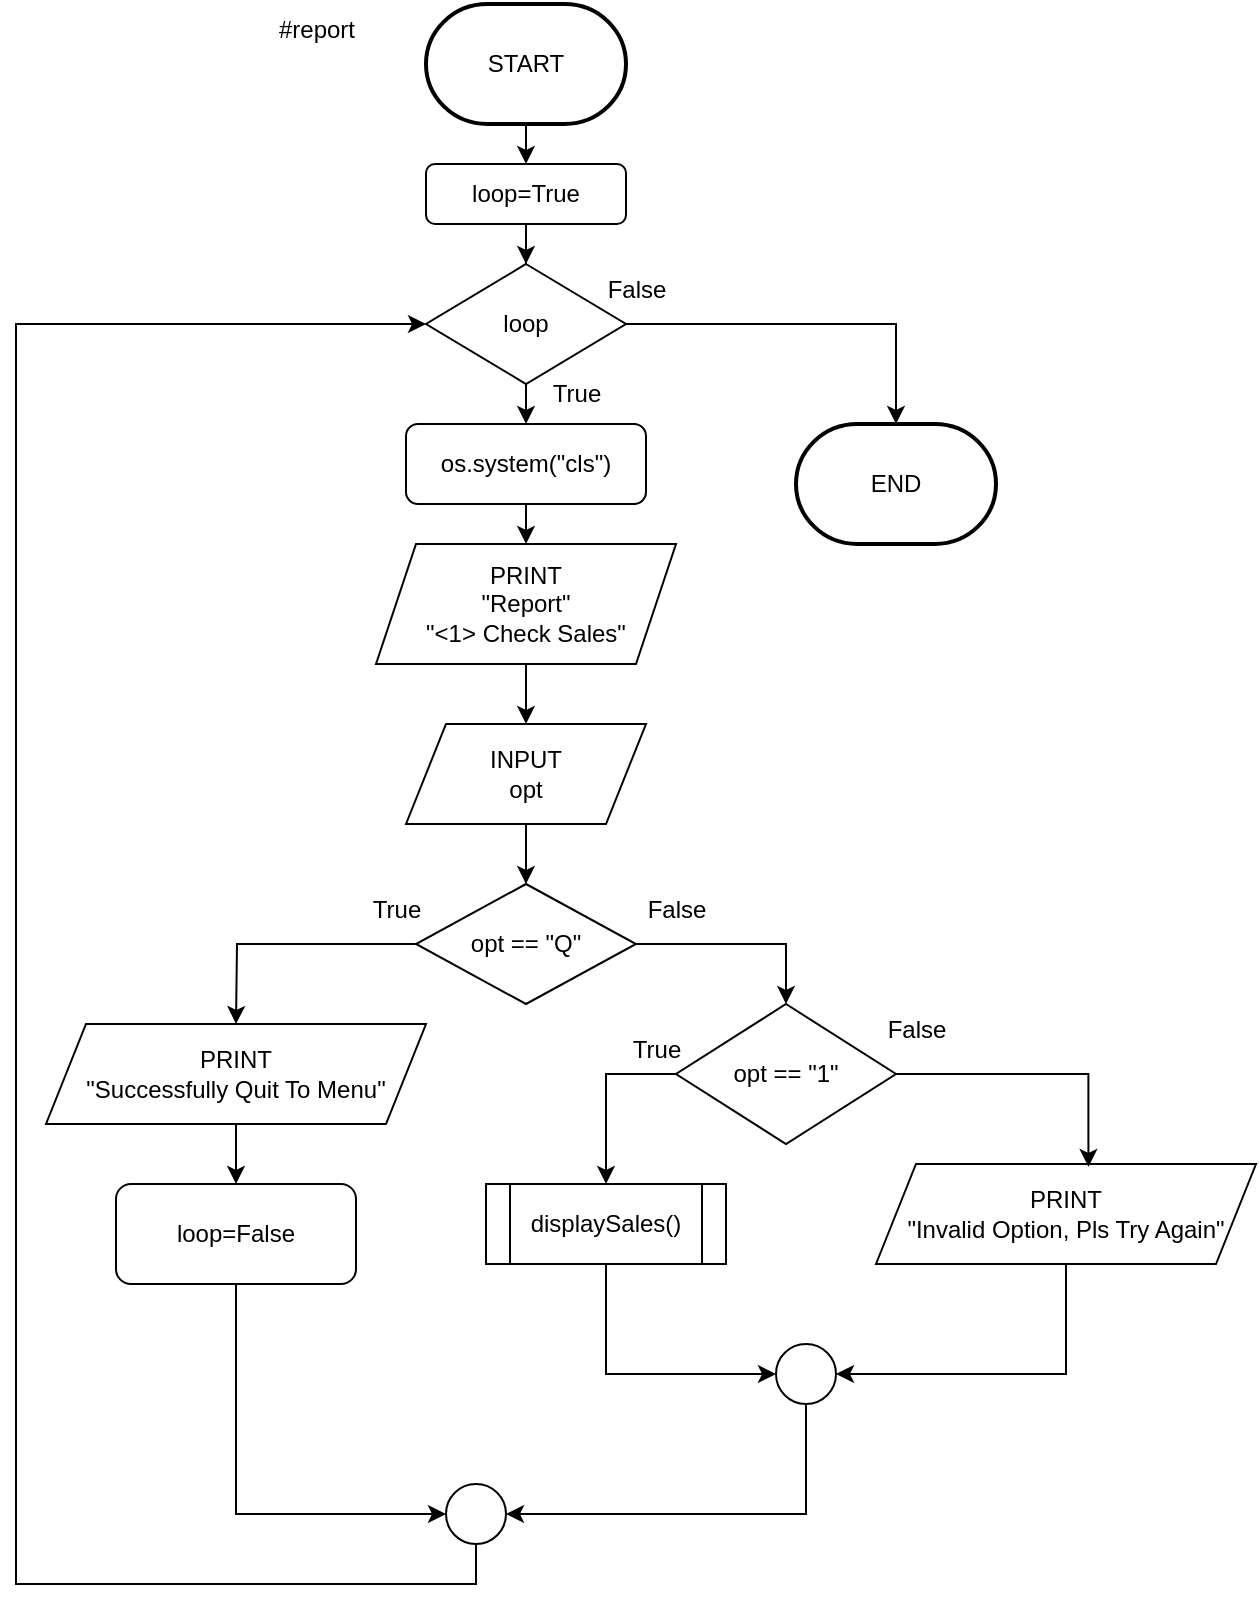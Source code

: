 <mxfile version="22.0.2" type="device" pages="2">
  <diagram name="report" id="3ghufE1k780SaZ0OnpPj">
    <mxGraphModel dx="1600" dy="760" grid="1" gridSize="10" guides="1" tooltips="1" connect="1" arrows="1" fold="1" page="1" pageScale="1" pageWidth="850" pageHeight="1100" math="0" shadow="0">
      <root>
        <mxCell id="0" />
        <mxCell id="1" parent="0" />
        <mxCell id="rksVfkWokpSS6VrkFTcD-38" style="edgeStyle=orthogonalEdgeStyle;rounded=0;orthogonalLoop=1;jettySize=auto;html=1;exitX=0.5;exitY=1;exitDx=0;exitDy=0;" edge="1" parent="1" source="rksVfkWokpSS6VrkFTcD-2" target="rksVfkWokpSS6VrkFTcD-7">
          <mxGeometry relative="1" as="geometry" />
        </mxCell>
        <mxCell id="rksVfkWokpSS6VrkFTcD-2" value="loop=True" style="rounded=1;whiteSpace=wrap;html=1;" vertex="1" parent="1">
          <mxGeometry x="435" y="100" width="100" height="30" as="geometry" />
        </mxCell>
        <mxCell id="rksVfkWokpSS6VrkFTcD-5" value="END" style="strokeWidth=2;html=1;shape=mxgraph.flowchart.terminator;whiteSpace=wrap;" vertex="1" parent="1">
          <mxGeometry x="620" y="230" width="100" height="60" as="geometry" />
        </mxCell>
        <mxCell id="rksVfkWokpSS6VrkFTcD-44" style="edgeStyle=orthogonalEdgeStyle;rounded=0;orthogonalLoop=1;jettySize=auto;html=1;exitX=0.5;exitY=1;exitDx=0;exitDy=0;exitPerimeter=0;entryX=0.5;entryY=0;entryDx=0;entryDy=0;" edge="1" parent="1" source="rksVfkWokpSS6VrkFTcD-6" target="rksVfkWokpSS6VrkFTcD-2">
          <mxGeometry relative="1" as="geometry" />
        </mxCell>
        <mxCell id="rksVfkWokpSS6VrkFTcD-6" value="START" style="strokeWidth=2;html=1;shape=mxgraph.flowchart.terminator;whiteSpace=wrap;" vertex="1" parent="1">
          <mxGeometry x="435" y="20" width="100" height="60" as="geometry" />
        </mxCell>
        <mxCell id="rksVfkWokpSS6VrkFTcD-39" style="edgeStyle=orthogonalEdgeStyle;rounded=0;orthogonalLoop=1;jettySize=auto;html=1;exitX=0.5;exitY=1;exitDx=0;exitDy=0;entryX=0.5;entryY=0;entryDx=0;entryDy=0;" edge="1" parent="1" source="rksVfkWokpSS6VrkFTcD-7" target="rksVfkWokpSS6VrkFTcD-8">
          <mxGeometry relative="1" as="geometry" />
        </mxCell>
        <mxCell id="rksVfkWokpSS6VrkFTcD-7" value="loop" style="rhombus;whiteSpace=wrap;html=1;" vertex="1" parent="1">
          <mxGeometry x="435" y="150" width="100" height="60" as="geometry" />
        </mxCell>
        <mxCell id="rksVfkWokpSS6VrkFTcD-41" style="edgeStyle=orthogonalEdgeStyle;rounded=0;orthogonalLoop=1;jettySize=auto;html=1;exitX=0.5;exitY=1;exitDx=0;exitDy=0;entryX=0.5;entryY=0;entryDx=0;entryDy=0;" edge="1" parent="1" source="rksVfkWokpSS6VrkFTcD-8" target="rksVfkWokpSS6VrkFTcD-9">
          <mxGeometry relative="1" as="geometry" />
        </mxCell>
        <mxCell id="rksVfkWokpSS6VrkFTcD-8" value="os.system(&quot;cls&quot;)" style="rounded=1;whiteSpace=wrap;html=1;" vertex="1" parent="1">
          <mxGeometry x="425" y="230" width="120" height="40" as="geometry" />
        </mxCell>
        <mxCell id="rksVfkWokpSS6VrkFTcD-42" style="edgeStyle=orthogonalEdgeStyle;rounded=0;orthogonalLoop=1;jettySize=auto;html=1;exitX=0.5;exitY=1;exitDx=0;exitDy=0;entryX=0.5;entryY=0;entryDx=0;entryDy=0;" edge="1" parent="1" source="rksVfkWokpSS6VrkFTcD-9" target="rksVfkWokpSS6VrkFTcD-10">
          <mxGeometry relative="1" as="geometry" />
        </mxCell>
        <mxCell id="rksVfkWokpSS6VrkFTcD-9" value="PRINT&lt;br&gt;&quot;Report&quot;&lt;br&gt;&quot;&amp;lt;1&amp;gt; Check Sales&quot;" style="shape=parallelogram;perimeter=parallelogramPerimeter;whiteSpace=wrap;html=1;fixedSize=1;" vertex="1" parent="1">
          <mxGeometry x="410" y="290" width="150" height="60" as="geometry" />
        </mxCell>
        <mxCell id="rksVfkWokpSS6VrkFTcD-43" style="edgeStyle=orthogonalEdgeStyle;rounded=0;orthogonalLoop=1;jettySize=auto;html=1;exitX=0.5;exitY=1;exitDx=0;exitDy=0;" edge="1" parent="1" source="rksVfkWokpSS6VrkFTcD-10" target="rksVfkWokpSS6VrkFTcD-15">
          <mxGeometry relative="1" as="geometry" />
        </mxCell>
        <mxCell id="rksVfkWokpSS6VrkFTcD-10" value="INPUT&lt;br&gt;opt" style="shape=parallelogram;perimeter=parallelogramPerimeter;whiteSpace=wrap;html=1;fixedSize=1;" vertex="1" parent="1">
          <mxGeometry x="425" y="380" width="120" height="50" as="geometry" />
        </mxCell>
        <mxCell id="rksVfkWokpSS6VrkFTcD-17" style="edgeStyle=orthogonalEdgeStyle;rounded=0;orthogonalLoop=1;jettySize=auto;html=1;exitX=0;exitY=0.5;exitDx=0;exitDy=0;" edge="1" parent="1" source="rksVfkWokpSS6VrkFTcD-15">
          <mxGeometry relative="1" as="geometry">
            <mxPoint x="340" y="530" as="targetPoint" />
          </mxGeometry>
        </mxCell>
        <mxCell id="rksVfkWokpSS6VrkFTcD-23" style="edgeStyle=orthogonalEdgeStyle;rounded=0;orthogonalLoop=1;jettySize=auto;html=1;exitX=1;exitY=0.5;exitDx=0;exitDy=0;entryX=0.5;entryY=0;entryDx=0;entryDy=0;" edge="1" parent="1" source="rksVfkWokpSS6VrkFTcD-15" target="rksVfkWokpSS6VrkFTcD-22">
          <mxGeometry relative="1" as="geometry" />
        </mxCell>
        <mxCell id="rksVfkWokpSS6VrkFTcD-15" value="opt == &quot;Q&quot;" style="rhombus;whiteSpace=wrap;html=1;" vertex="1" parent="1">
          <mxGeometry x="430" y="460" width="110" height="60" as="geometry" />
        </mxCell>
        <mxCell id="rksVfkWokpSS6VrkFTcD-19" style="edgeStyle=orthogonalEdgeStyle;rounded=0;orthogonalLoop=1;jettySize=auto;html=1;exitX=0.5;exitY=1;exitDx=0;exitDy=0;entryX=0.5;entryY=0;entryDx=0;entryDy=0;" edge="1" parent="1" target="rksVfkWokpSS6VrkFTcD-18">
          <mxGeometry relative="1" as="geometry">
            <mxPoint x="340" y="580" as="sourcePoint" />
          </mxGeometry>
        </mxCell>
        <mxCell id="rksVfkWokpSS6VrkFTcD-16" value="PRINT&lt;br&gt;&quot;Successfully Quit To Menu&quot;" style="shape=parallelogram;perimeter=parallelogramPerimeter;whiteSpace=wrap;html=1;fixedSize=1;" vertex="1" parent="1">
          <mxGeometry x="245" y="530" width="190" height="50" as="geometry" />
        </mxCell>
        <mxCell id="rksVfkWokpSS6VrkFTcD-34" style="edgeStyle=orthogonalEdgeStyle;rounded=0;orthogonalLoop=1;jettySize=auto;html=1;exitX=0.5;exitY=1;exitDx=0;exitDy=0;entryX=0;entryY=0.5;entryDx=0;entryDy=0;" edge="1" parent="1" source="rksVfkWokpSS6VrkFTcD-18" target="rksVfkWokpSS6VrkFTcD-33">
          <mxGeometry relative="1" as="geometry" />
        </mxCell>
        <mxCell id="rksVfkWokpSS6VrkFTcD-18" value="loop=False" style="rounded=1;whiteSpace=wrap;html=1;" vertex="1" parent="1">
          <mxGeometry x="280" y="610" width="120" height="50" as="geometry" />
        </mxCell>
        <mxCell id="rksVfkWokpSS6VrkFTcD-20" value="True" style="text;html=1;align=center;verticalAlign=middle;resizable=0;points=[];autosize=1;strokeColor=none;fillColor=none;" vertex="1" parent="1">
          <mxGeometry x="395" y="458" width="50" height="30" as="geometry" />
        </mxCell>
        <mxCell id="rksVfkWokpSS6VrkFTcD-26" style="edgeStyle=orthogonalEdgeStyle;rounded=0;orthogonalLoop=1;jettySize=auto;html=1;exitX=0;exitY=0.5;exitDx=0;exitDy=0;entryX=0.5;entryY=0;entryDx=0;entryDy=0;" edge="1" parent="1" source="rksVfkWokpSS6VrkFTcD-22" target="rksVfkWokpSS6VrkFTcD-25">
          <mxGeometry relative="1" as="geometry" />
        </mxCell>
        <mxCell id="rksVfkWokpSS6VrkFTcD-22" value="opt == &quot;1&quot;" style="rhombus;whiteSpace=wrap;html=1;" vertex="1" parent="1">
          <mxGeometry x="560" y="520" width="110" height="70" as="geometry" />
        </mxCell>
        <mxCell id="rksVfkWokpSS6VrkFTcD-24" value="False" style="text;html=1;align=center;verticalAlign=middle;resizable=0;points=[];autosize=1;strokeColor=none;fillColor=none;" vertex="1" parent="1">
          <mxGeometry x="535" y="458" width="50" height="30" as="geometry" />
        </mxCell>
        <mxCell id="rksVfkWokpSS6VrkFTcD-31" style="edgeStyle=orthogonalEdgeStyle;rounded=0;orthogonalLoop=1;jettySize=auto;html=1;exitX=0.5;exitY=1;exitDx=0;exitDy=0;entryX=0;entryY=0.5;entryDx=0;entryDy=0;" edge="1" parent="1" source="rksVfkWokpSS6VrkFTcD-25" target="rksVfkWokpSS6VrkFTcD-30">
          <mxGeometry relative="1" as="geometry" />
        </mxCell>
        <mxCell id="rksVfkWokpSS6VrkFTcD-25" value="displaySales()" style="shape=process;whiteSpace=wrap;html=1;backgroundOutline=1;" vertex="1" parent="1">
          <mxGeometry x="465" y="610" width="120" height="40" as="geometry" />
        </mxCell>
        <mxCell id="rksVfkWokpSS6VrkFTcD-27" value="True" style="text;html=1;align=center;verticalAlign=middle;resizable=0;points=[];autosize=1;strokeColor=none;fillColor=none;" vertex="1" parent="1">
          <mxGeometry x="525" y="528" width="50" height="30" as="geometry" />
        </mxCell>
        <mxCell id="rksVfkWokpSS6VrkFTcD-32" style="edgeStyle=orthogonalEdgeStyle;rounded=0;orthogonalLoop=1;jettySize=auto;html=1;exitX=0.5;exitY=1;exitDx=0;exitDy=0;entryX=1;entryY=0.5;entryDx=0;entryDy=0;" edge="1" parent="1" source="rksVfkWokpSS6VrkFTcD-28" target="rksVfkWokpSS6VrkFTcD-30">
          <mxGeometry relative="1" as="geometry" />
        </mxCell>
        <mxCell id="rksVfkWokpSS6VrkFTcD-28" value="PRINT&lt;br&gt;&quot;Invalid Option, Pls Try Again&quot;" style="shape=parallelogram;perimeter=parallelogramPerimeter;whiteSpace=wrap;html=1;fixedSize=1;" vertex="1" parent="1">
          <mxGeometry x="660" y="600" width="190" height="50" as="geometry" />
        </mxCell>
        <mxCell id="rksVfkWokpSS6VrkFTcD-29" style="edgeStyle=orthogonalEdgeStyle;rounded=0;orthogonalLoop=1;jettySize=auto;html=1;exitX=1;exitY=0.5;exitDx=0;exitDy=0;entryX=0.559;entryY=0.029;entryDx=0;entryDy=0;entryPerimeter=0;" edge="1" parent="1" source="rksVfkWokpSS6VrkFTcD-22" target="rksVfkWokpSS6VrkFTcD-28">
          <mxGeometry relative="1" as="geometry" />
        </mxCell>
        <mxCell id="rksVfkWokpSS6VrkFTcD-35" style="edgeStyle=orthogonalEdgeStyle;rounded=0;orthogonalLoop=1;jettySize=auto;html=1;exitX=0.5;exitY=1;exitDx=0;exitDy=0;entryX=1;entryY=0.5;entryDx=0;entryDy=0;" edge="1" parent="1" source="rksVfkWokpSS6VrkFTcD-30" target="rksVfkWokpSS6VrkFTcD-33">
          <mxGeometry relative="1" as="geometry" />
        </mxCell>
        <mxCell id="rksVfkWokpSS6VrkFTcD-30" value="" style="ellipse;whiteSpace=wrap;html=1;aspect=fixed;" vertex="1" parent="1">
          <mxGeometry x="610" y="690" width="30" height="30" as="geometry" />
        </mxCell>
        <mxCell id="rksVfkWokpSS6VrkFTcD-47" style="edgeStyle=orthogonalEdgeStyle;rounded=0;orthogonalLoop=1;jettySize=auto;html=1;exitX=0.5;exitY=1;exitDx=0;exitDy=0;entryX=0;entryY=0.5;entryDx=0;entryDy=0;" edge="1" parent="1" source="rksVfkWokpSS6VrkFTcD-33" target="rksVfkWokpSS6VrkFTcD-7">
          <mxGeometry relative="1" as="geometry">
            <Array as="points">
              <mxPoint x="460" y="810" />
              <mxPoint x="230" y="810" />
              <mxPoint x="230" y="180" />
            </Array>
          </mxGeometry>
        </mxCell>
        <mxCell id="rksVfkWokpSS6VrkFTcD-33" value="" style="ellipse;whiteSpace=wrap;html=1;aspect=fixed;" vertex="1" parent="1">
          <mxGeometry x="445" y="760" width="30" height="30" as="geometry" />
        </mxCell>
        <mxCell id="rksVfkWokpSS6VrkFTcD-37" value="False" style="text;html=1;align=center;verticalAlign=middle;resizable=0;points=[];autosize=1;strokeColor=none;fillColor=none;" vertex="1" parent="1">
          <mxGeometry x="655" y="518" width="50" height="30" as="geometry" />
        </mxCell>
        <mxCell id="rksVfkWokpSS6VrkFTcD-40" value="True" style="text;html=1;align=center;verticalAlign=middle;resizable=0;points=[];autosize=1;strokeColor=none;fillColor=none;" vertex="1" parent="1">
          <mxGeometry x="485" y="200" width="50" height="30" as="geometry" />
        </mxCell>
        <mxCell id="rksVfkWokpSS6VrkFTcD-45" style="edgeStyle=orthogonalEdgeStyle;rounded=0;orthogonalLoop=1;jettySize=auto;html=1;exitX=1;exitY=0.5;exitDx=0;exitDy=0;entryX=0.5;entryY=0;entryDx=0;entryDy=0;entryPerimeter=0;" edge="1" parent="1" source="rksVfkWokpSS6VrkFTcD-7" target="rksVfkWokpSS6VrkFTcD-5">
          <mxGeometry relative="1" as="geometry" />
        </mxCell>
        <mxCell id="rksVfkWokpSS6VrkFTcD-46" value="False" style="text;html=1;align=center;verticalAlign=middle;resizable=0;points=[];autosize=1;strokeColor=none;fillColor=none;" vertex="1" parent="1">
          <mxGeometry x="515" y="148" width="50" height="30" as="geometry" />
        </mxCell>
        <mxCell id="rksVfkWokpSS6VrkFTcD-48" value="#report" style="text;html=1;align=center;verticalAlign=middle;resizable=0;points=[];autosize=1;strokeColor=none;fillColor=none;" vertex="1" parent="1">
          <mxGeometry x="350" y="18" width="60" height="30" as="geometry" />
        </mxCell>
      </root>
    </mxGraphModel>
  </diagram>
  <diagram id="wtWXE-oLXRcrfZx-7AWo" name="displaySales">
    <mxGraphModel dx="2717" dy="887" grid="1" gridSize="10" guides="1" tooltips="1" connect="1" arrows="1" fold="1" page="1" pageScale="1" pageWidth="850" pageHeight="1100" math="0" shadow="0">
      <root>
        <mxCell id="0" />
        <mxCell id="1" parent="0" />
        <mxCell id="_9sEcJiMg1OaZ4IAO2tB-1" value="END" style="strokeWidth=2;html=1;shape=mxgraph.flowchart.terminator;whiteSpace=wrap;" vertex="1" parent="1">
          <mxGeometry x="360" y="710" width="100" height="60" as="geometry" />
        </mxCell>
        <mxCell id="_9sEcJiMg1OaZ4IAO2tB-11" style="edgeStyle=orthogonalEdgeStyle;rounded=0;orthogonalLoop=1;jettySize=auto;html=1;exitX=0.5;exitY=1;exitDx=0;exitDy=0;exitPerimeter=0;entryX=0.5;entryY=0;entryDx=0;entryDy=0;" edge="1" parent="1" source="_9sEcJiMg1OaZ4IAO2tB-2" target="_9sEcJiMg1OaZ4IAO2tB-3">
          <mxGeometry relative="1" as="geometry" />
        </mxCell>
        <mxCell id="_9sEcJiMg1OaZ4IAO2tB-2" value="START" style="strokeWidth=2;html=1;shape=mxgraph.flowchart.terminator;whiteSpace=wrap;" vertex="1" parent="1">
          <mxGeometry x="80" y="40" width="100" height="60" as="geometry" />
        </mxCell>
        <mxCell id="_9sEcJiMg1OaZ4IAO2tB-12" style="edgeStyle=orthogonalEdgeStyle;rounded=0;orthogonalLoop=1;jettySize=auto;html=1;exitX=0.5;exitY=1;exitDx=0;exitDy=0;entryX=0.5;entryY=0;entryDx=0;entryDy=0;" edge="1" parent="1" source="_9sEcJiMg1OaZ4IAO2tB-3" target="_9sEcJiMg1OaZ4IAO2tB-4">
          <mxGeometry relative="1" as="geometry" />
        </mxCell>
        <mxCell id="_9sEcJiMg1OaZ4IAO2tB-3" value="&lt;div&gt;os.system(&quot;cls&quot;)&lt;/div&gt;&lt;div&gt;&amp;nbsp; &amp;nbsp; rec=main.readFile(&quot;receipt&quot;,&quot;r&quot;)&lt;/div&gt;" style="rounded=1;whiteSpace=wrap;html=1;" vertex="1" parent="1">
          <mxGeometry x="15" y="130" width="230" height="50" as="geometry" />
        </mxCell>
        <mxCell id="_9sEcJiMg1OaZ4IAO2tB-13" style="edgeStyle=orthogonalEdgeStyle;rounded=0;orthogonalLoop=1;jettySize=auto;html=1;exitX=0.5;exitY=1;exitDx=0;exitDy=0;entryX=0.5;entryY=0;entryDx=0;entryDy=0;" edge="1" parent="1" source="_9sEcJiMg1OaZ4IAO2tB-4" target="_9sEcJiMg1OaZ4IAO2tB-5">
          <mxGeometry relative="1" as="geometry" />
        </mxCell>
        <mxCell id="_9sEcJiMg1OaZ4IAO2tB-4" value="PRINT&lt;br&gt;&lt;div&gt;&amp;nbsp; &amp;nbsp;&quot;Items\t\t\tPrice\t\tQuantity\tTotal Price\tDiscount\tAdjustment\tTotal Amount&quot;&lt;/div&gt;&lt;div&gt;&lt;br&gt;&lt;/div&gt;" style="shape=parallelogram;perimeter=parallelogramPerimeter;whiteSpace=wrap;html=1;fixedSize=1;" vertex="1" parent="1">
          <mxGeometry x="-25" y="220" width="310" height="70" as="geometry" />
        </mxCell>
        <mxCell id="_9sEcJiMg1OaZ4IAO2tB-14" style="edgeStyle=orthogonalEdgeStyle;rounded=0;orthogonalLoop=1;jettySize=auto;html=1;exitX=0.5;exitY=1;exitDx=0;exitDy=0;entryX=0.5;entryY=0;entryDx=0;entryDy=0;" edge="1" parent="1" source="_9sEcJiMg1OaZ4IAO2tB-5" target="_9sEcJiMg1OaZ4IAO2tB-6">
          <mxGeometry relative="1" as="geometry" />
        </mxCell>
        <mxCell id="_9sEcJiMg1OaZ4IAO2tB-5" value="&lt;div&gt;total=0&lt;/div&gt;&lt;div&gt;&amp;nbsp; &amp;nbsp; totalP=0&lt;/div&gt;&lt;div&gt;&amp;nbsp; &amp;nbsp; disC=0&lt;/div&gt;&lt;div&gt;&amp;nbsp; &amp;nbsp; sales=[]&lt;/div&gt;" style="rounded=1;whiteSpace=wrap;html=1;" vertex="1" parent="1">
          <mxGeometry x="70" y="320" width="120" height="60" as="geometry" />
        </mxCell>
        <mxCell id="_9sEcJiMg1OaZ4IAO2tB-15" style="edgeStyle=orthogonalEdgeStyle;rounded=0;orthogonalLoop=1;jettySize=auto;html=1;exitX=0.5;exitY=1;exitDx=0;exitDy=0;entryX=0.5;entryY=0;entryDx=0;entryDy=0;" edge="1" parent="1" source="_9sEcJiMg1OaZ4IAO2tB-6" target="_9sEcJiMg1OaZ4IAO2tB-7">
          <mxGeometry relative="1" as="geometry" />
        </mxCell>
        <mxCell id="_9sEcJiMg1OaZ4IAO2tB-6" value="line=0" style="rounded=1;whiteSpace=wrap;html=1;" vertex="1" parent="1">
          <mxGeometry x="60" y="410" width="140" height="40" as="geometry" />
        </mxCell>
        <mxCell id="_9sEcJiMg1OaZ4IAO2tB-16" style="edgeStyle=orthogonalEdgeStyle;rounded=0;orthogonalLoop=1;jettySize=auto;html=1;exitX=0.5;exitY=1;exitDx=0;exitDy=0;entryX=0.5;entryY=0;entryDx=0;entryDy=0;" edge="1" parent="1" source="_9sEcJiMg1OaZ4IAO2tB-7" target="_9sEcJiMg1OaZ4IAO2tB-9">
          <mxGeometry relative="1" as="geometry" />
        </mxCell>
        <mxCell id="_9sEcJiMg1OaZ4IAO2tB-21" style="edgeStyle=orthogonalEdgeStyle;rounded=0;orthogonalLoop=1;jettySize=auto;html=1;exitX=1;exitY=0.5;exitDx=0;exitDy=0;entryX=0.5;entryY=0;entryDx=0;entryDy=0;" edge="1" parent="1" source="_9sEcJiMg1OaZ4IAO2tB-7" target="_9sEcJiMg1OaZ4IAO2tB-20">
          <mxGeometry relative="1" as="geometry" />
        </mxCell>
        <mxCell id="_9sEcJiMg1OaZ4IAO2tB-7" value="line &amp;lt; len(rec)" style="rhombus;whiteSpace=wrap;html=1;" vertex="1" parent="1">
          <mxGeometry x="65" y="470" width="130" height="60" as="geometry" />
        </mxCell>
        <mxCell id="_9sEcJiMg1OaZ4IAO2tB-18" style="edgeStyle=orthogonalEdgeStyle;rounded=0;orthogonalLoop=1;jettySize=auto;html=1;exitX=0.5;exitY=1;exitDx=0;exitDy=0;entryX=0.5;entryY=0;entryDx=0;entryDy=0;" edge="1" parent="1" source="_9sEcJiMg1OaZ4IAO2tB-8" target="_9sEcJiMg1OaZ4IAO2tB-10">
          <mxGeometry relative="1" as="geometry" />
        </mxCell>
        <mxCell id="_9sEcJiMg1OaZ4IAO2tB-8" value="&lt;div&gt;total += float(line[3])&lt;/div&gt;&lt;div&gt;&amp;nbsp; &amp;nbsp; &amp;nbsp; &amp;nbsp; totalP += float(line[6])&lt;/div&gt;&lt;div&gt;&amp;nbsp; &amp;nbsp; &amp;nbsp; &amp;nbsp; disC += float(line[4])&lt;/div&gt;&lt;div&gt;&amp;nbsp; &amp;nbsp; &amp;nbsp; &amp;nbsp; sales.append([line[0],int(line[2])])&lt;/div&gt;" style="rounded=1;whiteSpace=wrap;html=1;" vertex="1" parent="1">
          <mxGeometry x="15" y="690" width="230" height="100" as="geometry" />
        </mxCell>
        <mxCell id="_9sEcJiMg1OaZ4IAO2tB-17" style="edgeStyle=orthogonalEdgeStyle;rounded=0;orthogonalLoop=1;jettySize=auto;html=1;exitX=0.5;exitY=1;exitDx=0;exitDy=0;entryX=0.5;entryY=0;entryDx=0;entryDy=0;" edge="1" parent="1" source="_9sEcJiMg1OaZ4IAO2tB-9" target="_9sEcJiMg1OaZ4IAO2tB-8">
          <mxGeometry relative="1" as="geometry" />
        </mxCell>
        <mxCell id="_9sEcJiMg1OaZ4IAO2tB-9" value="PRINT&lt;br&gt;&lt;div&gt;&amp;nbsp; &amp;nbsp; &amp;nbsp; &amp;nbsp; f&quot;{line[0]}{&quot;\t&quot;}{float(line[1]):.2f} {&quot;\t\t&quot;} {int(line[2]):02d}{&quot;\t\t&quot;}{float(line[3]):7.2f}{&quot;\t\t&quot;}{float(line[4]):6.2f}{&quot;\t\t&quot;}{float(line[5]):5.2f}{&quot;\t\t&quot;}{float(line[6]):6.2f}&quot;&lt;/div&gt;&lt;div&gt;&lt;br&gt;&lt;/div&gt;" style="shape=parallelogram;perimeter=parallelogramPerimeter;whiteSpace=wrap;html=1;fixedSize=1;" vertex="1" parent="1">
          <mxGeometry x="-55" y="560" width="370" height="100" as="geometry" />
        </mxCell>
        <mxCell id="_9sEcJiMg1OaZ4IAO2tB-29" style="edgeStyle=orthogonalEdgeStyle;rounded=0;orthogonalLoop=1;jettySize=auto;html=1;exitX=0.5;exitY=1;exitDx=0;exitDy=0;entryX=0.5;entryY=1;entryDx=0;entryDy=0;" edge="1" parent="1" source="_9sEcJiMg1OaZ4IAO2tB-10" target="_9sEcJiMg1OaZ4IAO2tB-28">
          <mxGeometry relative="1" as="geometry" />
        </mxCell>
        <mxCell id="_9sEcJiMg1OaZ4IAO2tB-10" value="PRINT&lt;br&gt;&lt;div&gt;&lt;div&gt;totalP&lt;/div&gt;&lt;/div&gt;" style="shape=parallelogram;perimeter=parallelogramPerimeter;whiteSpace=wrap;html=1;fixedSize=1;" vertex="1" parent="1">
          <mxGeometry x="70" y="840" width="120" height="60" as="geometry" />
        </mxCell>
        <mxCell id="_9sEcJiMg1OaZ4IAO2tB-19" value="True" style="text;html=1;align=center;verticalAlign=middle;resizable=0;points=[];autosize=1;strokeColor=none;fillColor=none;" vertex="1" parent="1">
          <mxGeometry x="135" y="528" width="50" height="30" as="geometry" />
        </mxCell>
        <mxCell id="_9sEcJiMg1OaZ4IAO2tB-20" value="" style="verticalLabelPosition=bottom;verticalAlign=top;html=1;shape=offPageConnector;rounded=0;size=0.5;" vertex="1" parent="1">
          <mxGeometry x="380" y="520" width="60" height="60" as="geometry" />
        </mxCell>
        <mxCell id="_9sEcJiMg1OaZ4IAO2tB-22" value="False" style="text;html=1;align=center;verticalAlign=middle;resizable=0;points=[];autosize=1;strokeColor=none;fillColor=none;" vertex="1" parent="1">
          <mxGeometry x="195" y="468" width="50" height="30" as="geometry" />
        </mxCell>
        <mxCell id="_9sEcJiMg1OaZ4IAO2tB-23" value="1" style="text;html=1;align=center;verticalAlign=middle;resizable=0;points=[];autosize=1;strokeColor=none;fillColor=none;" vertex="1" parent="1">
          <mxGeometry x="395" y="528" width="30" height="30" as="geometry" />
        </mxCell>
        <mxCell id="_9sEcJiMg1OaZ4IAO2tB-27" style="edgeStyle=orthogonalEdgeStyle;rounded=0;orthogonalLoop=1;jettySize=auto;html=1;exitX=0.5;exitY=1;exitDx=0;exitDy=0;" edge="1" parent="1" source="_9sEcJiMg1OaZ4IAO2tB-24" target="_9sEcJiMg1OaZ4IAO2tB-1">
          <mxGeometry relative="1" as="geometry" />
        </mxCell>
        <mxCell id="_9sEcJiMg1OaZ4IAO2tB-24" value="" style="verticalLabelPosition=bottom;verticalAlign=top;html=1;shape=offPageConnector;rounded=0;size=0.5;" vertex="1" parent="1">
          <mxGeometry x="380" y="620" width="60" height="60" as="geometry" />
        </mxCell>
        <mxCell id="_9sEcJiMg1OaZ4IAO2tB-25" value="2" style="text;html=1;align=center;verticalAlign=middle;resizable=0;points=[];autosize=1;strokeColor=none;fillColor=none;" vertex="1" parent="1">
          <mxGeometry x="395" y="630" width="30" height="30" as="geometry" />
        </mxCell>
        <mxCell id="_9sEcJiMg1OaZ4IAO2tB-30" style="edgeStyle=orthogonalEdgeStyle;rounded=0;orthogonalLoop=1;jettySize=auto;html=1;exitX=0.5;exitY=0;exitDx=0;exitDy=0;entryX=0;entryY=0.5;entryDx=0;entryDy=0;" edge="1" parent="1" source="_9sEcJiMg1OaZ4IAO2tB-28" target="_9sEcJiMg1OaZ4IAO2tB-7">
          <mxGeometry relative="1" as="geometry" />
        </mxCell>
        <mxCell id="_9sEcJiMg1OaZ4IAO2tB-28" value="line += 1" style="rounded=1;whiteSpace=wrap;html=1;" vertex="1" parent="1">
          <mxGeometry x="-200" y="620" width="110" height="30" as="geometry" />
        </mxCell>
        <mxCell id="_9sEcJiMg1OaZ4IAO2tB-31" value="" style="verticalLabelPosition=bottom;verticalAlign=top;html=1;shape=offPageConnector;rounded=0;size=0.5;" vertex="1" parent="1">
          <mxGeometry x="1100" y="330" width="60" height="60" as="geometry" />
        </mxCell>
        <mxCell id="_9sEcJiMg1OaZ4IAO2tB-74" style="edgeStyle=orthogonalEdgeStyle;rounded=0;orthogonalLoop=1;jettySize=auto;html=1;exitX=0.5;exitY=1;exitDx=0;exitDy=0;entryX=0.5;entryY=0;entryDx=0;entryDy=0;" edge="1" parent="1" source="_9sEcJiMg1OaZ4IAO2tB-32" target="_9sEcJiMg1OaZ4IAO2tB-34">
          <mxGeometry relative="1" as="geometry" />
        </mxCell>
        <mxCell id="_9sEcJiMg1OaZ4IAO2tB-32" value="" style="verticalLabelPosition=bottom;verticalAlign=top;html=1;shape=offPageConnector;rounded=0;size=0.5;" vertex="1" parent="1">
          <mxGeometry x="890" y="100" width="60" height="60" as="geometry" />
        </mxCell>
        <mxCell id="_9sEcJiMg1OaZ4IAO2tB-33" value="1" style="text;html=1;align=center;verticalAlign=middle;resizable=0;points=[];autosize=1;strokeColor=none;fillColor=none;" vertex="1" parent="1">
          <mxGeometry x="905" y="110" width="30" height="30" as="geometry" />
        </mxCell>
        <mxCell id="_9sEcJiMg1OaZ4IAO2tB-75" style="edgeStyle=orthogonalEdgeStyle;rounded=0;orthogonalLoop=1;jettySize=auto;html=1;exitX=0.5;exitY=1;exitDx=0;exitDy=0;entryX=0.5;entryY=0;entryDx=0;entryDy=0;" edge="1" parent="1" source="_9sEcJiMg1OaZ4IAO2tB-34" target="_9sEcJiMg1OaZ4IAO2tB-35">
          <mxGeometry relative="1" as="geometry" />
        </mxCell>
        <mxCell id="_9sEcJiMg1OaZ4IAO2tB-34" value="loop=True" style="rounded=1;whiteSpace=wrap;html=1;" vertex="1" parent="1">
          <mxGeometry x="860" y="190" width="120" height="40" as="geometry" />
        </mxCell>
        <mxCell id="_9sEcJiMg1OaZ4IAO2tB-71" style="edgeStyle=orthogonalEdgeStyle;rounded=0;orthogonalLoop=1;jettySize=auto;html=1;exitX=0.5;exitY=1;exitDx=0;exitDy=0;entryX=0.5;entryY=0;entryDx=0;entryDy=0;" edge="1" parent="1" source="_9sEcJiMg1OaZ4IAO2tB-35" target="_9sEcJiMg1OaZ4IAO2tB-36">
          <mxGeometry relative="1" as="geometry" />
        </mxCell>
        <mxCell id="_9sEcJiMg1OaZ4IAO2tB-78" style="edgeStyle=orthogonalEdgeStyle;rounded=0;orthogonalLoop=1;jettySize=auto;html=1;exitX=1;exitY=0.5;exitDx=0;exitDy=0;entryX=0.5;entryY=0;entryDx=0;entryDy=0;" edge="1" parent="1" source="_9sEcJiMg1OaZ4IAO2tB-35" target="_9sEcJiMg1OaZ4IAO2tB-31">
          <mxGeometry relative="1" as="geometry" />
        </mxCell>
        <mxCell id="_9sEcJiMg1OaZ4IAO2tB-35" value="loop" style="rhombus;whiteSpace=wrap;html=1;" vertex="1" parent="1">
          <mxGeometry x="870" y="270" width="100" height="50" as="geometry" />
        </mxCell>
        <mxCell id="_9sEcJiMg1OaZ4IAO2tB-76" style="edgeStyle=orthogonalEdgeStyle;rounded=0;orthogonalLoop=1;jettySize=auto;html=1;exitX=0.5;exitY=1;exitDx=0;exitDy=0;entryX=0.5;entryY=0;entryDx=0;entryDy=0;" edge="1" parent="1" source="_9sEcJiMg1OaZ4IAO2tB-36" target="_9sEcJiMg1OaZ4IAO2tB-37">
          <mxGeometry relative="1" as="geometry" />
        </mxCell>
        <mxCell id="_9sEcJiMg1OaZ4IAO2tB-36" value="recf=main.readFile(&quot;assfile&quot;,&quot;r&quot;)" style="rounded=1;whiteSpace=wrap;html=1;" vertex="1" parent="1">
          <mxGeometry x="810" y="350" width="220" height="50" as="geometry" />
        </mxCell>
        <mxCell id="_9sEcJiMg1OaZ4IAO2tB-39" style="edgeStyle=orthogonalEdgeStyle;rounded=0;orthogonalLoop=1;jettySize=auto;html=1;exitX=0.5;exitY=1;exitDx=0;exitDy=0;entryX=0.5;entryY=0;entryDx=0;entryDy=0;" edge="1" parent="1" source="_9sEcJiMg1OaZ4IAO2tB-37" target="_9sEcJiMg1OaZ4IAO2tB-38">
          <mxGeometry relative="1" as="geometry" />
        </mxCell>
        <mxCell id="_9sEcJiMg1OaZ4IAO2tB-37" value="INPUT&lt;br&gt;analze" style="shape=parallelogram;perimeter=parallelogramPerimeter;whiteSpace=wrap;html=1;fixedSize=1;" vertex="1" parent="1">
          <mxGeometry x="860" y="438" width="120" height="60" as="geometry" />
        </mxCell>
        <mxCell id="_9sEcJiMg1OaZ4IAO2tB-46" style="edgeStyle=orthogonalEdgeStyle;rounded=0;orthogonalLoop=1;jettySize=auto;html=1;exitX=1;exitY=0.5;exitDx=0;exitDy=0;entryX=0.5;entryY=0;entryDx=0;entryDy=0;" edge="1" parent="1" source="_9sEcJiMg1OaZ4IAO2tB-38" target="_9sEcJiMg1OaZ4IAO2tB-45">
          <mxGeometry relative="1" as="geometry" />
        </mxCell>
        <mxCell id="_9sEcJiMg1OaZ4IAO2tB-38" value="analyze == &quot;Q&quot;" style="rhombus;whiteSpace=wrap;html=1;" vertex="1" parent="1">
          <mxGeometry x="865" y="550" width="110" height="60" as="geometry" />
        </mxCell>
        <mxCell id="_9sEcJiMg1OaZ4IAO2tB-40" value="PRINT&lt;br&gt;&quot;Successfully Quit To Report Maintanence&quot;" style="shape=parallelogram;perimeter=parallelogramPerimeter;whiteSpace=wrap;html=1;fixedSize=1;" vertex="1" parent="1">
          <mxGeometry x="660" y="650" width="220" height="50" as="geometry" />
        </mxCell>
        <mxCell id="_9sEcJiMg1OaZ4IAO2tB-41" style="edgeStyle=orthogonalEdgeStyle;rounded=0;orthogonalLoop=1;jettySize=auto;html=1;exitX=0;exitY=0.5;exitDx=0;exitDy=0;entryX=0.544;entryY=0.003;entryDx=0;entryDy=0;entryPerimeter=0;" edge="1" parent="1" source="_9sEcJiMg1OaZ4IAO2tB-38" target="_9sEcJiMg1OaZ4IAO2tB-40">
          <mxGeometry relative="1" as="geometry" />
        </mxCell>
        <mxCell id="_9sEcJiMg1OaZ4IAO2tB-42" value="True" style="text;html=1;align=center;verticalAlign=middle;resizable=0;points=[];autosize=1;strokeColor=none;fillColor=none;" vertex="1" parent="1">
          <mxGeometry x="825" y="548" width="50" height="30" as="geometry" />
        </mxCell>
        <mxCell id="_9sEcJiMg1OaZ4IAO2tB-69" style="edgeStyle=orthogonalEdgeStyle;rounded=0;orthogonalLoop=1;jettySize=auto;html=1;exitX=0.5;exitY=1;exitDx=0;exitDy=0;entryX=0;entryY=0.5;entryDx=0;entryDy=0;" edge="1" parent="1" source="_9sEcJiMg1OaZ4IAO2tB-43" target="_9sEcJiMg1OaZ4IAO2tB-67">
          <mxGeometry relative="1" as="geometry" />
        </mxCell>
        <mxCell id="_9sEcJiMg1OaZ4IAO2tB-43" value="loop=False" style="rounded=1;whiteSpace=wrap;html=1;" vertex="1" parent="1">
          <mxGeometry x="700" y="740" width="120" height="40" as="geometry" />
        </mxCell>
        <mxCell id="_9sEcJiMg1OaZ4IAO2tB-44" style="edgeStyle=orthogonalEdgeStyle;rounded=0;orthogonalLoop=1;jettySize=auto;html=1;exitX=0.5;exitY=1;exitDx=0;exitDy=0;entryX=0.593;entryY=-0.032;entryDx=0;entryDy=0;entryPerimeter=0;" edge="1" parent="1" source="_9sEcJiMg1OaZ4IAO2tB-40" target="_9sEcJiMg1OaZ4IAO2tB-43">
          <mxGeometry relative="1" as="geometry" />
        </mxCell>
        <mxCell id="_9sEcJiMg1OaZ4IAO2tB-59" style="edgeStyle=orthogonalEdgeStyle;rounded=0;orthogonalLoop=1;jettySize=auto;html=1;exitX=1;exitY=0.5;exitDx=0;exitDy=0;" edge="1" parent="1" source="_9sEcJiMg1OaZ4IAO2tB-45" target="_9sEcJiMg1OaZ4IAO2tB-58">
          <mxGeometry relative="1" as="geometry" />
        </mxCell>
        <mxCell id="_9sEcJiMg1OaZ4IAO2tB-45" value="analyze == &quot;A&quot;" style="rhombus;whiteSpace=wrap;html=1;" vertex="1" parent="1">
          <mxGeometry x="1220" y="620" width="130" height="60" as="geometry" />
        </mxCell>
        <mxCell id="_9sEcJiMg1OaZ4IAO2tB-47" value="False" style="text;html=1;align=center;verticalAlign=middle;resizable=0;points=[];autosize=1;strokeColor=none;fillColor=none;" vertex="1" parent="1">
          <mxGeometry x="965" y="548" width="50" height="30" as="geometry" />
        </mxCell>
        <mxCell id="_9sEcJiMg1OaZ4IAO2tB-54" style="edgeStyle=orthogonalEdgeStyle;rounded=0;orthogonalLoop=1;jettySize=auto;html=1;exitX=0.5;exitY=1;exitDx=0;exitDy=0;entryX=0.5;entryY=0;entryDx=0;entryDy=0;" edge="1" parent="1" source="_9sEcJiMg1OaZ4IAO2tB-48" target="_9sEcJiMg1OaZ4IAO2tB-53">
          <mxGeometry relative="1" as="geometry" />
        </mxCell>
        <mxCell id="_9sEcJiMg1OaZ4IAO2tB-48" value="&lt;div&gt;arrange=[[x[1],x[0]] for x in sales]&lt;/div&gt;&lt;div&gt;&amp;nbsp; &amp;nbsp; &amp;nbsp; &amp;nbsp; &amp;nbsp; &amp;nbsp; sort=[x for x in arrange]&lt;/div&gt;&lt;div&gt;&amp;nbsp; &amp;nbsp; &amp;nbsp; &amp;nbsp; &amp;nbsp; &amp;nbsp; sort.sort(reverse=True)&lt;/div&gt;&lt;div&gt;&amp;nbsp; &amp;nbsp; &amp;nbsp; &amp;nbsp; &amp;nbsp; &amp;nbsp; profit=total-totalP&lt;/div&gt;" style="rounded=1;whiteSpace=wrap;html=1;" vertex="1" parent="1">
          <mxGeometry x="940" y="720" width="300" height="70" as="geometry" />
        </mxCell>
        <mxCell id="_9sEcJiMg1OaZ4IAO2tB-49" style="edgeStyle=orthogonalEdgeStyle;rounded=0;orthogonalLoop=1;jettySize=auto;html=1;exitX=0;exitY=0.5;exitDx=0;exitDy=0;entryX=0.551;entryY=0.022;entryDx=0;entryDy=0;entryPerimeter=0;" edge="1" parent="1" source="_9sEcJiMg1OaZ4IAO2tB-45" target="_9sEcJiMg1OaZ4IAO2tB-48">
          <mxGeometry relative="1" as="geometry" />
        </mxCell>
        <mxCell id="_9sEcJiMg1OaZ4IAO2tB-51" value="True" style="text;html=1;align=center;verticalAlign=middle;resizable=0;points=[];autosize=1;strokeColor=none;fillColor=none;" vertex="1" parent="1">
          <mxGeometry x="1170" y="620" width="50" height="30" as="geometry" />
        </mxCell>
        <mxCell id="_9sEcJiMg1OaZ4IAO2tB-57" style="edgeStyle=orthogonalEdgeStyle;rounded=0;orthogonalLoop=1;jettySize=auto;html=1;exitX=0.5;exitY=1;exitDx=0;exitDy=0;entryX=0.5;entryY=0;entryDx=0;entryDy=0;" edge="1" parent="1" source="_9sEcJiMg1OaZ4IAO2tB-53" target="_9sEcJiMg1OaZ4IAO2tB-55">
          <mxGeometry relative="1" as="geometry" />
        </mxCell>
        <mxCell id="_9sEcJiMg1OaZ4IAO2tB-53" value="PRINT&lt;br&gt;sort[0][1], sort[0][0],&lt;br&gt;sort[-1][1],sort[-1][0],&lt;br&gt;disC,&lt;br&gt;profit" style="shape=parallelogram;perimeter=parallelogramPerimeter;whiteSpace=wrap;html=1;fixedSize=1;" vertex="1" parent="1">
          <mxGeometry x="1010" y="830" width="160" height="90" as="geometry" />
        </mxCell>
        <mxCell id="_9sEcJiMg1OaZ4IAO2tB-65" style="edgeStyle=orthogonalEdgeStyle;rounded=0;orthogonalLoop=1;jettySize=auto;html=1;exitX=0.5;exitY=1;exitDx=0;exitDy=0;entryX=0;entryY=0.5;entryDx=0;entryDy=0;" edge="1" parent="1" source="_9sEcJiMg1OaZ4IAO2tB-55" target="_9sEcJiMg1OaZ4IAO2tB-64">
          <mxGeometry relative="1" as="geometry" />
        </mxCell>
        <mxCell id="_9sEcJiMg1OaZ4IAO2tB-55" value="break" style="rounded=1;whiteSpace=wrap;html=1;" vertex="1" parent="1">
          <mxGeometry x="1030" y="960" width="120" height="60" as="geometry" />
        </mxCell>
        <mxCell id="_9sEcJiMg1OaZ4IAO2tB-63" style="edgeStyle=orthogonalEdgeStyle;rounded=0;orthogonalLoop=1;jettySize=auto;html=1;exitX=0.5;exitY=1;exitDx=0;exitDy=0;entryX=0.5;entryY=0;entryDx=0;entryDy=0;" edge="1" parent="1" source="_9sEcJiMg1OaZ4IAO2tB-58" target="_9sEcJiMg1OaZ4IAO2tB-62">
          <mxGeometry relative="1" as="geometry" />
        </mxCell>
        <mxCell id="_9sEcJiMg1OaZ4IAO2tB-58" value="PRINT&lt;br&gt;&quot;Invalid Option, Pls Try Again&quot;" style="shape=parallelogram;perimeter=parallelogramPerimeter;whiteSpace=wrap;html=1;fixedSize=1;" vertex="1" parent="1">
          <mxGeometry x="1350" y="720" width="200" height="50" as="geometry" />
        </mxCell>
        <mxCell id="_9sEcJiMg1OaZ4IAO2tB-60" value="False" style="text;html=1;align=center;verticalAlign=middle;resizable=0;points=[];autosize=1;strokeColor=none;fillColor=none;" vertex="1" parent="1">
          <mxGeometry x="1335" y="618" width="50" height="30" as="geometry" />
        </mxCell>
        <mxCell id="_9sEcJiMg1OaZ4IAO2tB-66" style="edgeStyle=orthogonalEdgeStyle;rounded=0;orthogonalLoop=1;jettySize=auto;html=1;exitX=0.5;exitY=1;exitDx=0;exitDy=0;entryX=1;entryY=0.5;entryDx=0;entryDy=0;" edge="1" parent="1" source="_9sEcJiMg1OaZ4IAO2tB-62" target="_9sEcJiMg1OaZ4IAO2tB-64">
          <mxGeometry relative="1" as="geometry" />
        </mxCell>
        <mxCell id="_9sEcJiMg1OaZ4IAO2tB-62" value="break" style="rounded=1;whiteSpace=wrap;html=1;" vertex="1" parent="1">
          <mxGeometry x="1390" y="810" width="120" height="60" as="geometry" />
        </mxCell>
        <mxCell id="_9sEcJiMg1OaZ4IAO2tB-70" style="edgeStyle=orthogonalEdgeStyle;rounded=0;orthogonalLoop=1;jettySize=auto;html=1;exitX=0.5;exitY=1;exitDx=0;exitDy=0;entryX=1;entryY=0.5;entryDx=0;entryDy=0;" edge="1" parent="1" source="_9sEcJiMg1OaZ4IAO2tB-64" target="_9sEcJiMg1OaZ4IAO2tB-67">
          <mxGeometry relative="1" as="geometry" />
        </mxCell>
        <mxCell id="_9sEcJiMg1OaZ4IAO2tB-64" value="" style="ellipse;whiteSpace=wrap;html=1;aspect=fixed;" vertex="1" parent="1">
          <mxGeometry x="1290" y="1050" width="30" height="30" as="geometry" />
        </mxCell>
        <mxCell id="_9sEcJiMg1OaZ4IAO2tB-77" style="edgeStyle=orthogonalEdgeStyle;rounded=0;orthogonalLoop=1;jettySize=auto;html=1;exitX=0.5;exitY=1;exitDx=0;exitDy=0;entryX=0;entryY=0.5;entryDx=0;entryDy=0;" edge="1" parent="1" source="_9sEcJiMg1OaZ4IAO2tB-67" target="_9sEcJiMg1OaZ4IAO2tB-35">
          <mxGeometry relative="1" as="geometry">
            <Array as="points">
              <mxPoint x="890" y="1170" />
              <mxPoint x="620" y="1170" />
              <mxPoint x="620" y="295" />
            </Array>
          </mxGeometry>
        </mxCell>
        <mxCell id="_9sEcJiMg1OaZ4IAO2tB-67" value="" style="ellipse;whiteSpace=wrap;html=1;aspect=fixed;" vertex="1" parent="1">
          <mxGeometry x="875" y="1120" width="30" height="30" as="geometry" />
        </mxCell>
        <mxCell id="_9sEcJiMg1OaZ4IAO2tB-73" value="True" style="text;html=1;align=center;verticalAlign=middle;resizable=0;points=[];autosize=1;strokeColor=none;fillColor=none;" vertex="1" parent="1">
          <mxGeometry x="925" y="318" width="50" height="30" as="geometry" />
        </mxCell>
        <mxCell id="_9sEcJiMg1OaZ4IAO2tB-79" value="False" style="text;html=1;align=center;verticalAlign=middle;resizable=0;points=[];autosize=1;strokeColor=none;fillColor=none;" vertex="1" parent="1">
          <mxGeometry x="955" y="258" width="50" height="30" as="geometry" />
        </mxCell>
        <mxCell id="_9sEcJiMg1OaZ4IAO2tB-80" value="2" style="text;html=1;align=center;verticalAlign=middle;resizable=0;points=[];autosize=1;strokeColor=none;fillColor=none;" vertex="1" parent="1">
          <mxGeometry x="1110" y="335" width="30" height="30" as="geometry" />
        </mxCell>
        <mxCell id="CpC3a_IMhN7pbJMEO4rl-1" value="#displaySales" style="text;html=1;align=center;verticalAlign=middle;resizable=0;points=[];autosize=1;strokeColor=none;fillColor=none;" vertex="1" parent="1">
          <mxGeometry x="-50" y="38" width="100" height="30" as="geometry" />
        </mxCell>
      </root>
    </mxGraphModel>
  </diagram>
</mxfile>

